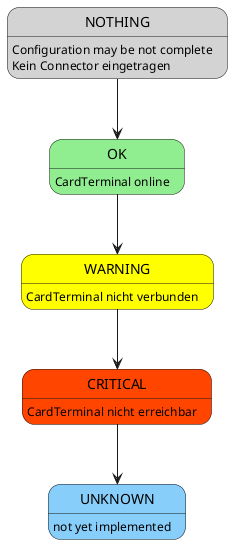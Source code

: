 @startuml

state OK #lightgreen

OK: CardTerminal online

state WARNING #Yellow

WARNING: CardTerminal nicht verbunden

state CRITICAL #orangered

CRITICAL: CardTerminal nicht erreichbar

state UNKNOWN #LightSkyBlue
UNKNOWN: not yet implemented

state NOTHING #LightGrey
NOTHING: Configuration may be not complete
NOTHING: Kein Connector eingetragen

NOTHING --> OK
OK --> WARNING
WARNING --> CRITICAL
CRITICAL --> UNKNOWN
@enduml